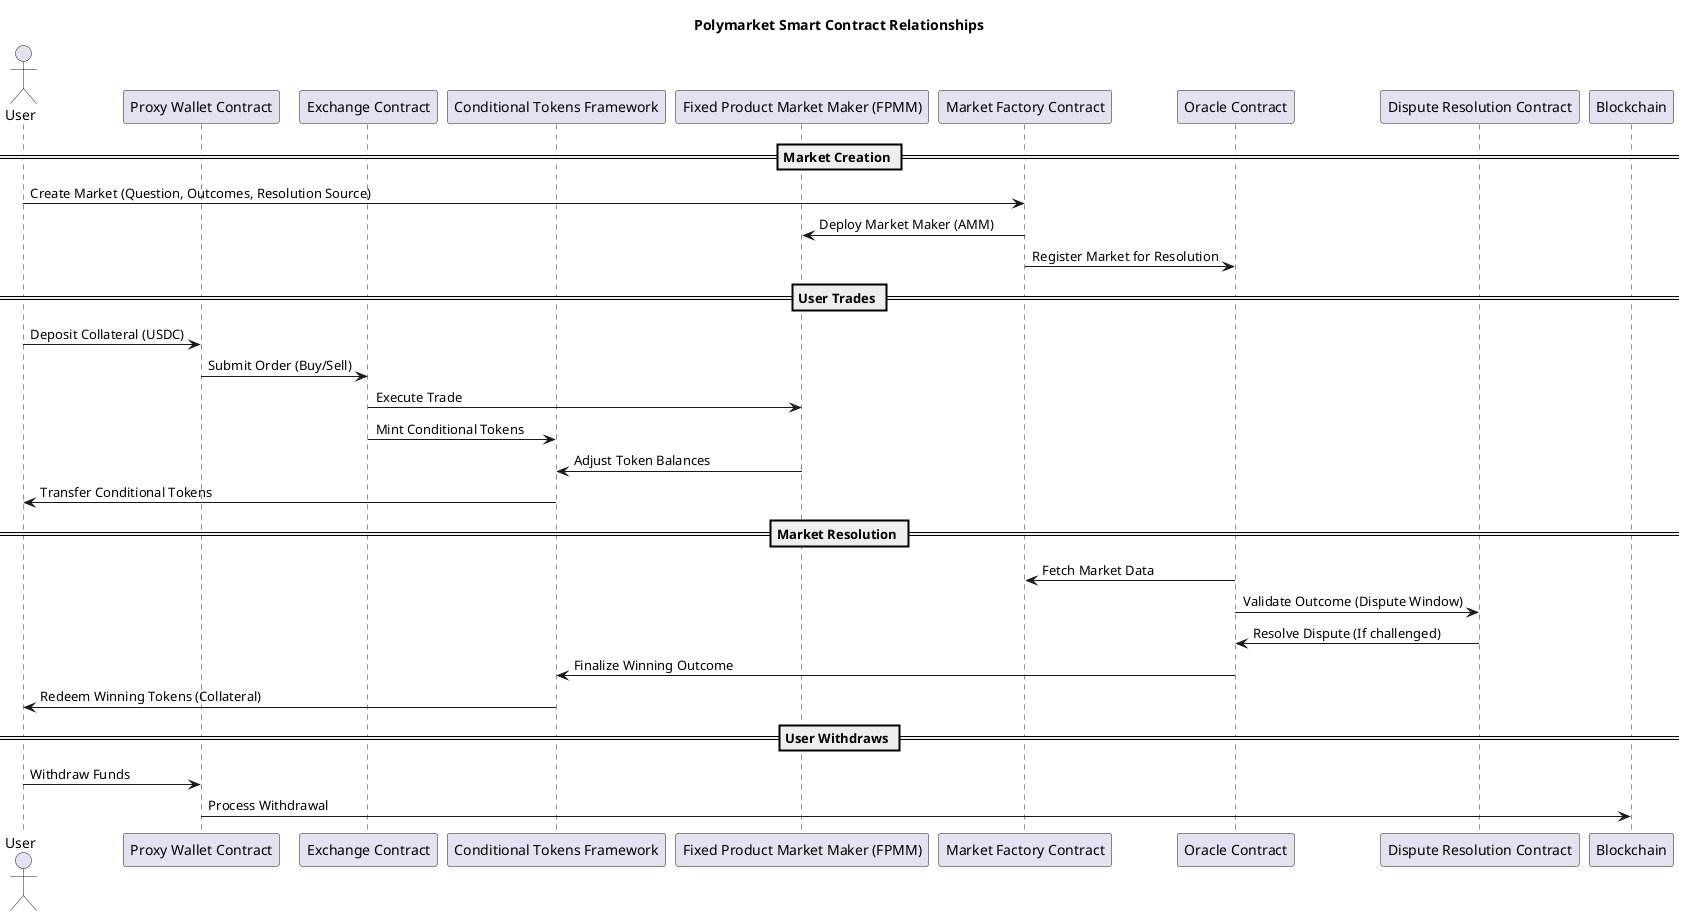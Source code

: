 @startuml
title Polymarket Smart Contract Relationships

actor User

participant "Proxy Wallet Contract" as Proxy
participant "Exchange Contract" as Exchange
participant "Conditional Tokens Framework" as CTF
participant "Fixed Product Market Maker (FPMM)" as FPMM
participant "Market Factory Contract" as Factory
participant "Oracle Contract" as Oracle
participant "Dispute Resolution Contract" as Dispute

== Market Creation ==
User -> Factory: Create Market (Question, Outcomes, Resolution Source)
Factory -> FPMM: Deploy Market Maker (AMM)
Factory -> Oracle: Register Market for Resolution

== User Trades ==
User -> Proxy: Deposit Collateral (USDC)
Proxy -> Exchange: Submit Order (Buy/Sell)
Exchange -> FPMM: Execute Trade
Exchange -> CTF: Mint Conditional Tokens
FPMM -> CTF: Adjust Token Balances
CTF -> User: Transfer Conditional Tokens

== Market Resolution ==
Oracle -> Factory: Fetch Market Data
Oracle -> Dispute: Validate Outcome (Dispute Window)
Dispute -> Oracle: Resolve Dispute (If challenged)
Oracle -> CTF: Finalize Winning Outcome
CTF -> User: Redeem Winning Tokens (Collateral)

== User Withdraws ==
User -> Proxy: Withdraw Funds
Proxy -> Blockchain: Process Withdrawal

@enduml
